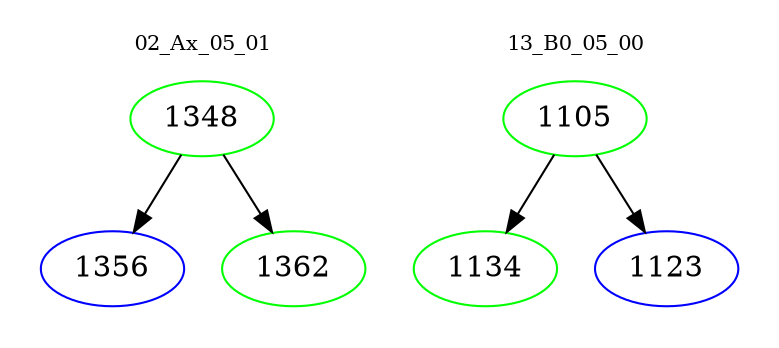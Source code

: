 digraph{
subgraph cluster_0 {
color = white
label = "02_Ax_05_01";
fontsize=10;
T0_1348 [label="1348", color="green"]
T0_1348 -> T0_1356 [color="black"]
T0_1356 [label="1356", color="blue"]
T0_1348 -> T0_1362 [color="black"]
T0_1362 [label="1362", color="green"]
}
subgraph cluster_1 {
color = white
label = "13_B0_05_00";
fontsize=10;
T1_1105 [label="1105", color="green"]
T1_1105 -> T1_1134 [color="black"]
T1_1134 [label="1134", color="green"]
T1_1105 -> T1_1123 [color="black"]
T1_1123 [label="1123", color="blue"]
}
}
